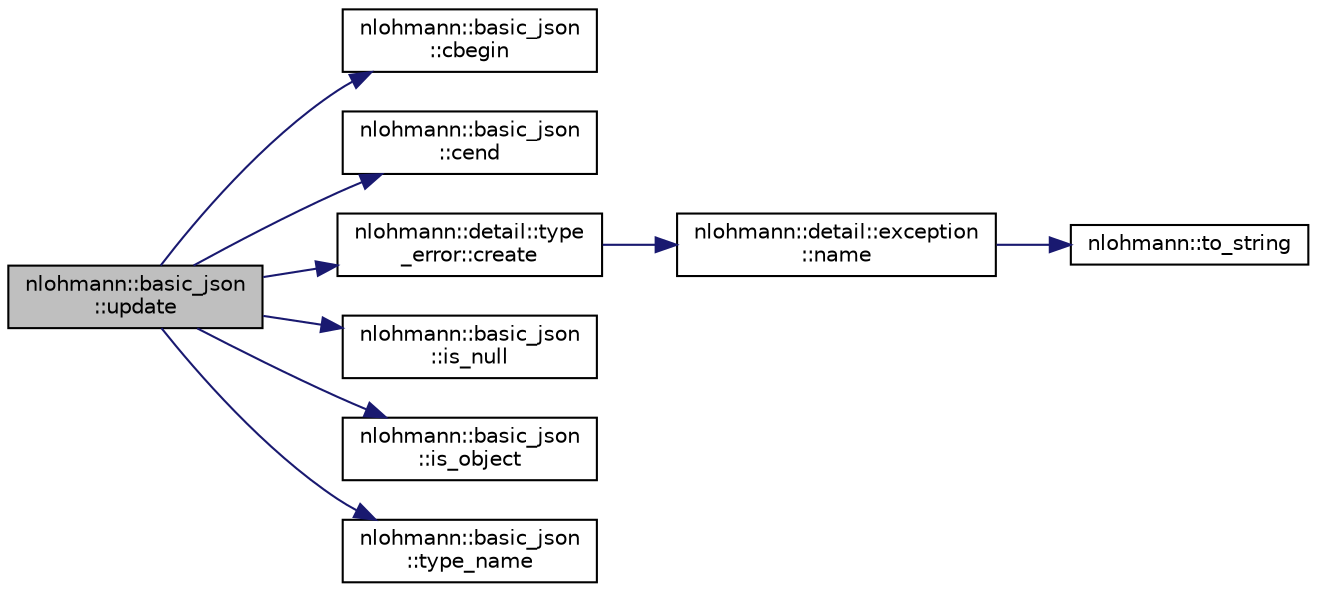 digraph "nlohmann::basic_json::update"
{
 // LATEX_PDF_SIZE
  edge [fontname="Helvetica",fontsize="10",labelfontname="Helvetica",labelfontsize="10"];
  node [fontname="Helvetica",fontsize="10",shape=record];
  rankdir="LR";
  Node1 [label="nlohmann::basic_json\l::update",height=0.2,width=0.4,color="black", fillcolor="grey75", style="filled", fontcolor="black",tooltip="updates a JSON object from another object, overwriting existing keys"];
  Node1 -> Node2 [color="midnightblue",fontsize="10",style="solid"];
  Node2 [label="nlohmann::basic_json\l::cbegin",height=0.2,width=0.4,color="black", fillcolor="white", style="filled",URL="$classnlohmann_1_1basic__json.html#ae1e7bbc736b7e9d1155f9ee6c95b2090",tooltip="returns a const iterator to the first element"];
  Node1 -> Node3 [color="midnightblue",fontsize="10",style="solid"];
  Node3 [label="nlohmann::basic_json\l::cend",height=0.2,width=0.4,color="black", fillcolor="white", style="filled",URL="$classnlohmann_1_1basic__json.html#aab2588e4f8767b792656e5ebcf922a9f",tooltip="returns a const iterator to one past the last element"];
  Node1 -> Node4 [color="midnightblue",fontsize="10",style="solid"];
  Node4 [label="nlohmann::detail::type\l_error::create",height=0.2,width=0.4,color="black", fillcolor="white", style="filled",URL="$classnlohmann_1_1detail_1_1type__error.html#aecc083aea4b698c33d042670ba50c10f",tooltip=" "];
  Node4 -> Node5 [color="midnightblue",fontsize="10",style="solid"];
  Node5 [label="nlohmann::detail::exception\l::name",height=0.2,width=0.4,color="black", fillcolor="white", style="filled",URL="$classnlohmann_1_1detail_1_1exception.html#abf41a7e9178356314082284e6cfea278",tooltip=" "];
  Node5 -> Node6 [color="midnightblue",fontsize="10",style="solid"];
  Node6 [label="nlohmann::to_string",height=0.2,width=0.4,color="black", fillcolor="white", style="filled",URL="$namespacenlohmann.html#a6ce645a0b8717757e096a5b5773b7a16",tooltip="user-defined to_string function for JSON values"];
  Node1 -> Node7 [color="midnightblue",fontsize="10",style="solid"];
  Node7 [label="nlohmann::basic_json\l::is_null",height=0.2,width=0.4,color="black", fillcolor="white", style="filled",URL="$classnlohmann_1_1basic__json.html#afe9a6fe72337a174cfb117a2081d2cfc",tooltip="return whether value is null"];
  Node1 -> Node8 [color="midnightblue",fontsize="10",style="solid"];
  Node8 [label="nlohmann::basic_json\l::is_object",height=0.2,width=0.4,color="black", fillcolor="white", style="filled",URL="$classnlohmann_1_1basic__json.html#ae3300a95d3bb4a55cb0e04b9f125e42f",tooltip="return whether value is an object"];
  Node1 -> Node9 [color="midnightblue",fontsize="10",style="solid"];
  Node9 [label="nlohmann::basic_json\l::type_name",height=0.2,width=0.4,color="black", fillcolor="white", style="filled",URL="$classnlohmann_1_1basic__json.html#a0fb9647ea72df0a3099cf6dd7e3f53e9",tooltip="return the type as string"];
}
